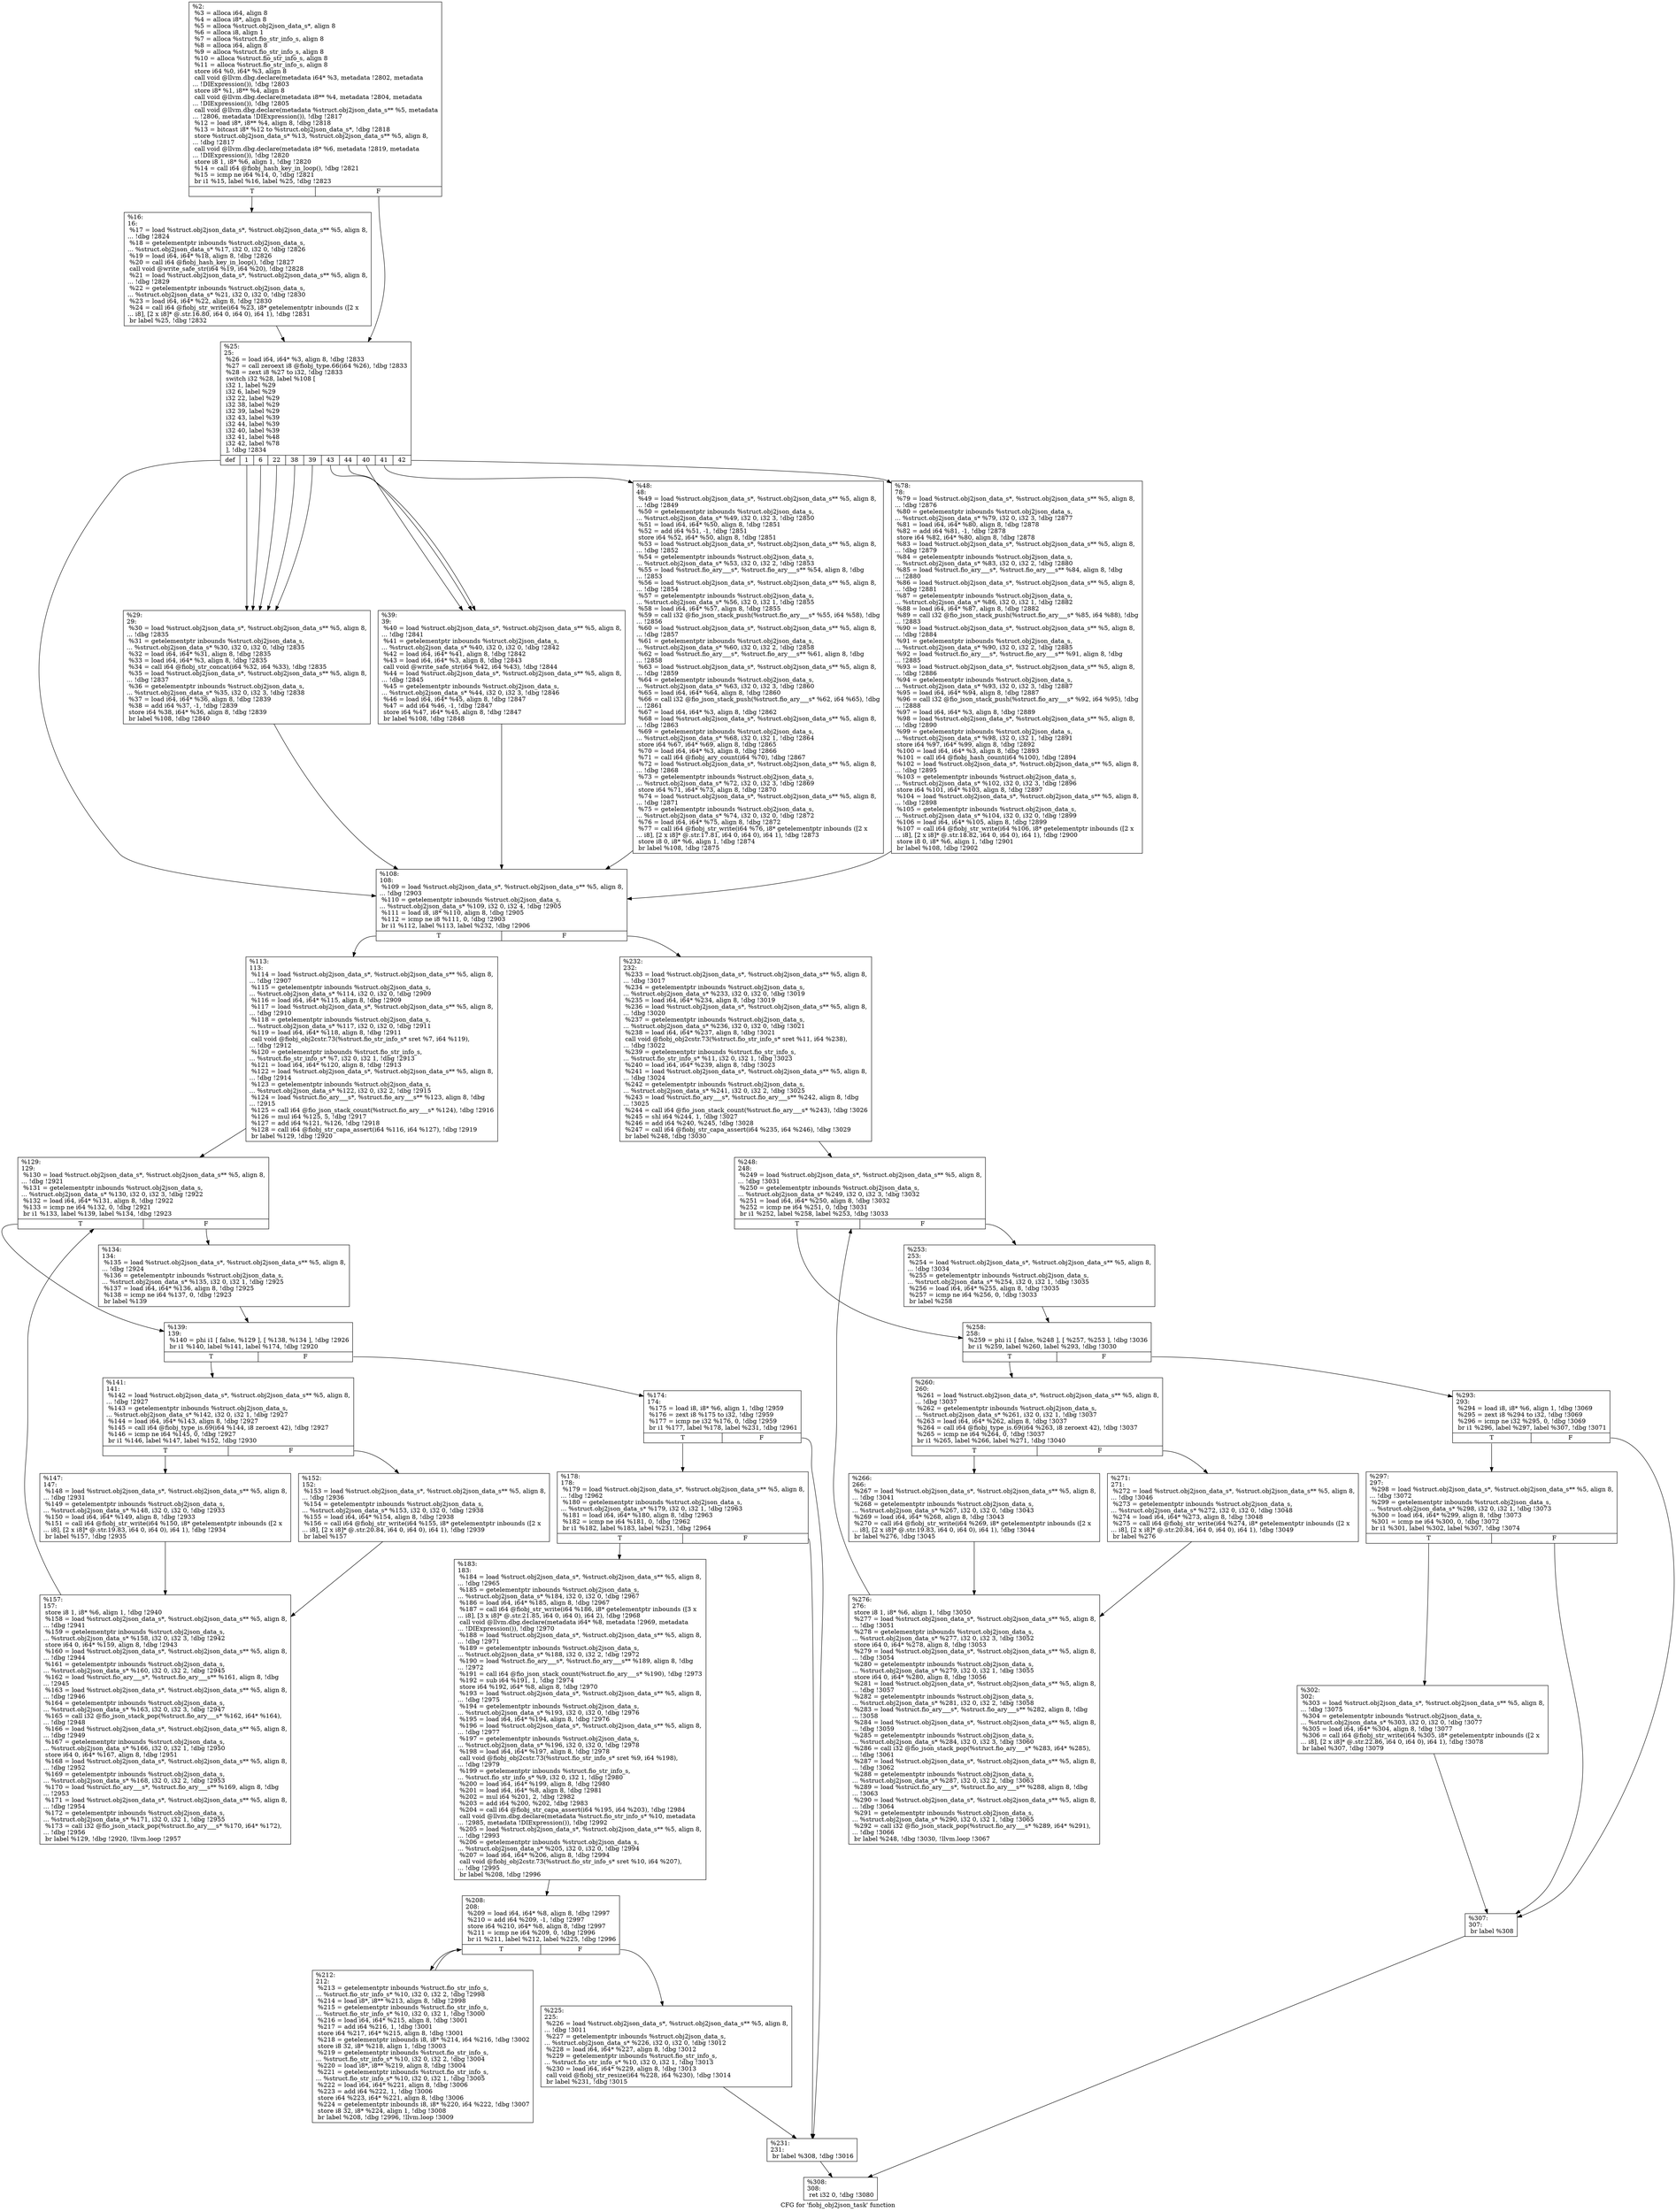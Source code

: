 digraph "CFG for 'fiobj_obj2json_task' function" {
	label="CFG for 'fiobj_obj2json_task' function";

	Node0x556851f25290 [shape=record,label="{%2:\l  %3 = alloca i64, align 8\l  %4 = alloca i8*, align 8\l  %5 = alloca %struct.obj2json_data_s*, align 8\l  %6 = alloca i8, align 1\l  %7 = alloca %struct.fio_str_info_s, align 8\l  %8 = alloca i64, align 8\l  %9 = alloca %struct.fio_str_info_s, align 8\l  %10 = alloca %struct.fio_str_info_s, align 8\l  %11 = alloca %struct.fio_str_info_s, align 8\l  store i64 %0, i64* %3, align 8\l  call void @llvm.dbg.declare(metadata i64* %3, metadata !2802, metadata\l... !DIExpression()), !dbg !2803\l  store i8* %1, i8** %4, align 8\l  call void @llvm.dbg.declare(metadata i8** %4, metadata !2804, metadata\l... !DIExpression()), !dbg !2805\l  call void @llvm.dbg.declare(metadata %struct.obj2json_data_s** %5, metadata\l... !2806, metadata !DIExpression()), !dbg !2817\l  %12 = load i8*, i8** %4, align 8, !dbg !2818\l  %13 = bitcast i8* %12 to %struct.obj2json_data_s*, !dbg !2818\l  store %struct.obj2json_data_s* %13, %struct.obj2json_data_s** %5, align 8,\l... !dbg !2817\l  call void @llvm.dbg.declare(metadata i8* %6, metadata !2819, metadata\l... !DIExpression()), !dbg !2820\l  store i8 1, i8* %6, align 1, !dbg !2820\l  %14 = call i64 @fiobj_hash_key_in_loop(), !dbg !2821\l  %15 = icmp ne i64 %14, 0, !dbg !2821\l  br i1 %15, label %16, label %25, !dbg !2823\l|{<s0>T|<s1>F}}"];
	Node0x556851f25290:s0 -> Node0x556851f28b20;
	Node0x556851f25290:s1 -> Node0x556851f28b70;
	Node0x556851f28b20 [shape=record,label="{%16:\l16:                                               \l  %17 = load %struct.obj2json_data_s*, %struct.obj2json_data_s** %5, align 8,\l... !dbg !2824\l  %18 = getelementptr inbounds %struct.obj2json_data_s,\l... %struct.obj2json_data_s* %17, i32 0, i32 0, !dbg !2826\l  %19 = load i64, i64* %18, align 8, !dbg !2826\l  %20 = call i64 @fiobj_hash_key_in_loop(), !dbg !2827\l  call void @write_safe_str(i64 %19, i64 %20), !dbg !2828\l  %21 = load %struct.obj2json_data_s*, %struct.obj2json_data_s** %5, align 8,\l... !dbg !2829\l  %22 = getelementptr inbounds %struct.obj2json_data_s,\l... %struct.obj2json_data_s* %21, i32 0, i32 0, !dbg !2830\l  %23 = load i64, i64* %22, align 8, !dbg !2830\l  %24 = call i64 @fiobj_str_write(i64 %23, i8* getelementptr inbounds ([2 x\l... i8], [2 x i8]* @.str.16.80, i64 0, i64 0), i64 1), !dbg !2831\l  br label %25, !dbg !2832\l}"];
	Node0x556851f28b20 -> Node0x556851f28b70;
	Node0x556851f28b70 [shape=record,label="{%25:\l25:                                               \l  %26 = load i64, i64* %3, align 8, !dbg !2833\l  %27 = call zeroext i8 @fiobj_type.66(i64 %26), !dbg !2833\l  %28 = zext i8 %27 to i32, !dbg !2833\l  switch i32 %28, label %108 [\l    i32 1, label %29\l    i32 6, label %29\l    i32 22, label %29\l    i32 38, label %29\l    i32 39, label %29\l    i32 43, label %39\l    i32 44, label %39\l    i32 40, label %39\l    i32 41, label %48\l    i32 42, label %78\l  ], !dbg !2834\l|{<s0>def|<s1>1|<s2>6|<s3>22|<s4>38|<s5>39|<s6>43|<s7>44|<s8>40|<s9>41|<s10>42}}"];
	Node0x556851f28b70:s0 -> Node0x556851f28d00;
	Node0x556851f28b70:s1 -> Node0x556851f28bc0;
	Node0x556851f28b70:s2 -> Node0x556851f28bc0;
	Node0x556851f28b70:s3 -> Node0x556851f28bc0;
	Node0x556851f28b70:s4 -> Node0x556851f28bc0;
	Node0x556851f28b70:s5 -> Node0x556851f28bc0;
	Node0x556851f28b70:s6 -> Node0x556851f28c10;
	Node0x556851f28b70:s7 -> Node0x556851f28c10;
	Node0x556851f28b70:s8 -> Node0x556851f28c10;
	Node0x556851f28b70:s9 -> Node0x556851f28c60;
	Node0x556851f28b70:s10 -> Node0x556851f28cb0;
	Node0x556851f28bc0 [shape=record,label="{%29:\l29:                                               \l  %30 = load %struct.obj2json_data_s*, %struct.obj2json_data_s** %5, align 8,\l... !dbg !2835\l  %31 = getelementptr inbounds %struct.obj2json_data_s,\l... %struct.obj2json_data_s* %30, i32 0, i32 0, !dbg !2835\l  %32 = load i64, i64* %31, align 8, !dbg !2835\l  %33 = load i64, i64* %3, align 8, !dbg !2835\l  %34 = call i64 @fiobj_str_concat(i64 %32, i64 %33), !dbg !2835\l  %35 = load %struct.obj2json_data_s*, %struct.obj2json_data_s** %5, align 8,\l... !dbg !2837\l  %36 = getelementptr inbounds %struct.obj2json_data_s,\l... %struct.obj2json_data_s* %35, i32 0, i32 3, !dbg !2838\l  %37 = load i64, i64* %36, align 8, !dbg !2839\l  %38 = add i64 %37, -1, !dbg !2839\l  store i64 %38, i64* %36, align 8, !dbg !2839\l  br label %108, !dbg !2840\l}"];
	Node0x556851f28bc0 -> Node0x556851f28d00;
	Node0x556851f28c10 [shape=record,label="{%39:\l39:                                               \l  %40 = load %struct.obj2json_data_s*, %struct.obj2json_data_s** %5, align 8,\l... !dbg !2841\l  %41 = getelementptr inbounds %struct.obj2json_data_s,\l... %struct.obj2json_data_s* %40, i32 0, i32 0, !dbg !2842\l  %42 = load i64, i64* %41, align 8, !dbg !2842\l  %43 = load i64, i64* %3, align 8, !dbg !2843\l  call void @write_safe_str(i64 %42, i64 %43), !dbg !2844\l  %44 = load %struct.obj2json_data_s*, %struct.obj2json_data_s** %5, align 8,\l... !dbg !2845\l  %45 = getelementptr inbounds %struct.obj2json_data_s,\l... %struct.obj2json_data_s* %44, i32 0, i32 3, !dbg !2846\l  %46 = load i64, i64* %45, align 8, !dbg !2847\l  %47 = add i64 %46, -1, !dbg !2847\l  store i64 %47, i64* %45, align 8, !dbg !2847\l  br label %108, !dbg !2848\l}"];
	Node0x556851f28c10 -> Node0x556851f28d00;
	Node0x556851f28c60 [shape=record,label="{%48:\l48:                                               \l  %49 = load %struct.obj2json_data_s*, %struct.obj2json_data_s** %5, align 8,\l... !dbg !2849\l  %50 = getelementptr inbounds %struct.obj2json_data_s,\l... %struct.obj2json_data_s* %49, i32 0, i32 3, !dbg !2850\l  %51 = load i64, i64* %50, align 8, !dbg !2851\l  %52 = add i64 %51, -1, !dbg !2851\l  store i64 %52, i64* %50, align 8, !dbg !2851\l  %53 = load %struct.obj2json_data_s*, %struct.obj2json_data_s** %5, align 8,\l... !dbg !2852\l  %54 = getelementptr inbounds %struct.obj2json_data_s,\l... %struct.obj2json_data_s* %53, i32 0, i32 2, !dbg !2853\l  %55 = load %struct.fio_ary___s*, %struct.fio_ary___s** %54, align 8, !dbg\l... !2853\l  %56 = load %struct.obj2json_data_s*, %struct.obj2json_data_s** %5, align 8,\l... !dbg !2854\l  %57 = getelementptr inbounds %struct.obj2json_data_s,\l... %struct.obj2json_data_s* %56, i32 0, i32 1, !dbg !2855\l  %58 = load i64, i64* %57, align 8, !dbg !2855\l  %59 = call i32 @fio_json_stack_push(%struct.fio_ary___s* %55, i64 %58), !dbg\l... !2856\l  %60 = load %struct.obj2json_data_s*, %struct.obj2json_data_s** %5, align 8,\l... !dbg !2857\l  %61 = getelementptr inbounds %struct.obj2json_data_s,\l... %struct.obj2json_data_s* %60, i32 0, i32 2, !dbg !2858\l  %62 = load %struct.fio_ary___s*, %struct.fio_ary___s** %61, align 8, !dbg\l... !2858\l  %63 = load %struct.obj2json_data_s*, %struct.obj2json_data_s** %5, align 8,\l... !dbg !2859\l  %64 = getelementptr inbounds %struct.obj2json_data_s,\l... %struct.obj2json_data_s* %63, i32 0, i32 3, !dbg !2860\l  %65 = load i64, i64* %64, align 8, !dbg !2860\l  %66 = call i32 @fio_json_stack_push(%struct.fio_ary___s* %62, i64 %65), !dbg\l... !2861\l  %67 = load i64, i64* %3, align 8, !dbg !2862\l  %68 = load %struct.obj2json_data_s*, %struct.obj2json_data_s** %5, align 8,\l... !dbg !2863\l  %69 = getelementptr inbounds %struct.obj2json_data_s,\l... %struct.obj2json_data_s* %68, i32 0, i32 1, !dbg !2864\l  store i64 %67, i64* %69, align 8, !dbg !2865\l  %70 = load i64, i64* %3, align 8, !dbg !2866\l  %71 = call i64 @fiobj_ary_count(i64 %70), !dbg !2867\l  %72 = load %struct.obj2json_data_s*, %struct.obj2json_data_s** %5, align 8,\l... !dbg !2868\l  %73 = getelementptr inbounds %struct.obj2json_data_s,\l... %struct.obj2json_data_s* %72, i32 0, i32 3, !dbg !2869\l  store i64 %71, i64* %73, align 8, !dbg !2870\l  %74 = load %struct.obj2json_data_s*, %struct.obj2json_data_s** %5, align 8,\l... !dbg !2871\l  %75 = getelementptr inbounds %struct.obj2json_data_s,\l... %struct.obj2json_data_s* %74, i32 0, i32 0, !dbg !2872\l  %76 = load i64, i64* %75, align 8, !dbg !2872\l  %77 = call i64 @fiobj_str_write(i64 %76, i8* getelementptr inbounds ([2 x\l... i8], [2 x i8]* @.str.17.81, i64 0, i64 0), i64 1), !dbg !2873\l  store i8 0, i8* %6, align 1, !dbg !2874\l  br label %108, !dbg !2875\l}"];
	Node0x556851f28c60 -> Node0x556851f28d00;
	Node0x556851f28cb0 [shape=record,label="{%78:\l78:                                               \l  %79 = load %struct.obj2json_data_s*, %struct.obj2json_data_s** %5, align 8,\l... !dbg !2876\l  %80 = getelementptr inbounds %struct.obj2json_data_s,\l... %struct.obj2json_data_s* %79, i32 0, i32 3, !dbg !2877\l  %81 = load i64, i64* %80, align 8, !dbg !2878\l  %82 = add i64 %81, -1, !dbg !2878\l  store i64 %82, i64* %80, align 8, !dbg !2878\l  %83 = load %struct.obj2json_data_s*, %struct.obj2json_data_s** %5, align 8,\l... !dbg !2879\l  %84 = getelementptr inbounds %struct.obj2json_data_s,\l... %struct.obj2json_data_s* %83, i32 0, i32 2, !dbg !2880\l  %85 = load %struct.fio_ary___s*, %struct.fio_ary___s** %84, align 8, !dbg\l... !2880\l  %86 = load %struct.obj2json_data_s*, %struct.obj2json_data_s** %5, align 8,\l... !dbg !2881\l  %87 = getelementptr inbounds %struct.obj2json_data_s,\l... %struct.obj2json_data_s* %86, i32 0, i32 1, !dbg !2882\l  %88 = load i64, i64* %87, align 8, !dbg !2882\l  %89 = call i32 @fio_json_stack_push(%struct.fio_ary___s* %85, i64 %88), !dbg\l... !2883\l  %90 = load %struct.obj2json_data_s*, %struct.obj2json_data_s** %5, align 8,\l... !dbg !2884\l  %91 = getelementptr inbounds %struct.obj2json_data_s,\l... %struct.obj2json_data_s* %90, i32 0, i32 2, !dbg !2885\l  %92 = load %struct.fio_ary___s*, %struct.fio_ary___s** %91, align 8, !dbg\l... !2885\l  %93 = load %struct.obj2json_data_s*, %struct.obj2json_data_s** %5, align 8,\l... !dbg !2886\l  %94 = getelementptr inbounds %struct.obj2json_data_s,\l... %struct.obj2json_data_s* %93, i32 0, i32 3, !dbg !2887\l  %95 = load i64, i64* %94, align 8, !dbg !2887\l  %96 = call i32 @fio_json_stack_push(%struct.fio_ary___s* %92, i64 %95), !dbg\l... !2888\l  %97 = load i64, i64* %3, align 8, !dbg !2889\l  %98 = load %struct.obj2json_data_s*, %struct.obj2json_data_s** %5, align 8,\l... !dbg !2890\l  %99 = getelementptr inbounds %struct.obj2json_data_s,\l... %struct.obj2json_data_s* %98, i32 0, i32 1, !dbg !2891\l  store i64 %97, i64* %99, align 8, !dbg !2892\l  %100 = load i64, i64* %3, align 8, !dbg !2893\l  %101 = call i64 @fiobj_hash_count(i64 %100), !dbg !2894\l  %102 = load %struct.obj2json_data_s*, %struct.obj2json_data_s** %5, align 8,\l... !dbg !2895\l  %103 = getelementptr inbounds %struct.obj2json_data_s,\l... %struct.obj2json_data_s* %102, i32 0, i32 3, !dbg !2896\l  store i64 %101, i64* %103, align 8, !dbg !2897\l  %104 = load %struct.obj2json_data_s*, %struct.obj2json_data_s** %5, align 8,\l... !dbg !2898\l  %105 = getelementptr inbounds %struct.obj2json_data_s,\l... %struct.obj2json_data_s* %104, i32 0, i32 0, !dbg !2899\l  %106 = load i64, i64* %105, align 8, !dbg !2899\l  %107 = call i64 @fiobj_str_write(i64 %106, i8* getelementptr inbounds ([2 x\l... i8], [2 x i8]* @.str.18.82, i64 0, i64 0), i64 1), !dbg !2900\l  store i8 0, i8* %6, align 1, !dbg !2901\l  br label %108, !dbg !2902\l}"];
	Node0x556851f28cb0 -> Node0x556851f28d00;
	Node0x556851f28d00 [shape=record,label="{%108:\l108:                                              \l  %109 = load %struct.obj2json_data_s*, %struct.obj2json_data_s** %5, align 8,\l... !dbg !2903\l  %110 = getelementptr inbounds %struct.obj2json_data_s,\l... %struct.obj2json_data_s* %109, i32 0, i32 4, !dbg !2905\l  %111 = load i8, i8* %110, align 8, !dbg !2905\l  %112 = icmp ne i8 %111, 0, !dbg !2903\l  br i1 %112, label %113, label %232, !dbg !2906\l|{<s0>T|<s1>F}}"];
	Node0x556851f28d00:s0 -> Node0x556851f28d50;
	Node0x556851f28d00:s1 -> Node0x556851f29200;
	Node0x556851f28d50 [shape=record,label="{%113:\l113:                                              \l  %114 = load %struct.obj2json_data_s*, %struct.obj2json_data_s** %5, align 8,\l... !dbg !2907\l  %115 = getelementptr inbounds %struct.obj2json_data_s,\l... %struct.obj2json_data_s* %114, i32 0, i32 0, !dbg !2909\l  %116 = load i64, i64* %115, align 8, !dbg !2909\l  %117 = load %struct.obj2json_data_s*, %struct.obj2json_data_s** %5, align 8,\l... !dbg !2910\l  %118 = getelementptr inbounds %struct.obj2json_data_s,\l... %struct.obj2json_data_s* %117, i32 0, i32 0, !dbg !2911\l  %119 = load i64, i64* %118, align 8, !dbg !2911\l  call void @fiobj_obj2cstr.73(%struct.fio_str_info_s* sret %7, i64 %119),\l... !dbg !2912\l  %120 = getelementptr inbounds %struct.fio_str_info_s,\l... %struct.fio_str_info_s* %7, i32 0, i32 1, !dbg !2913\l  %121 = load i64, i64* %120, align 8, !dbg !2913\l  %122 = load %struct.obj2json_data_s*, %struct.obj2json_data_s** %5, align 8,\l... !dbg !2914\l  %123 = getelementptr inbounds %struct.obj2json_data_s,\l... %struct.obj2json_data_s* %122, i32 0, i32 2, !dbg !2915\l  %124 = load %struct.fio_ary___s*, %struct.fio_ary___s** %123, align 8, !dbg\l... !2915\l  %125 = call i64 @fio_json_stack_count(%struct.fio_ary___s* %124), !dbg !2916\l  %126 = mul i64 %125, 5, !dbg !2917\l  %127 = add i64 %121, %126, !dbg !2918\l  %128 = call i64 @fiobj_str_capa_assert(i64 %116, i64 %127), !dbg !2919\l  br label %129, !dbg !2920\l}"];
	Node0x556851f28d50 -> Node0x556851f28da0;
	Node0x556851f28da0 [shape=record,label="{%129:\l129:                                              \l  %130 = load %struct.obj2json_data_s*, %struct.obj2json_data_s** %5, align 8,\l... !dbg !2921\l  %131 = getelementptr inbounds %struct.obj2json_data_s,\l... %struct.obj2json_data_s* %130, i32 0, i32 3, !dbg !2922\l  %132 = load i64, i64* %131, align 8, !dbg !2922\l  %133 = icmp ne i64 %132, 0, !dbg !2921\l  br i1 %133, label %139, label %134, !dbg !2923\l|{<s0>T|<s1>F}}"];
	Node0x556851f28da0:s0 -> Node0x556851f28e40;
	Node0x556851f28da0:s1 -> Node0x556851f28df0;
	Node0x556851f28df0 [shape=record,label="{%134:\l134:                                              \l  %135 = load %struct.obj2json_data_s*, %struct.obj2json_data_s** %5, align 8,\l... !dbg !2924\l  %136 = getelementptr inbounds %struct.obj2json_data_s,\l... %struct.obj2json_data_s* %135, i32 0, i32 1, !dbg !2925\l  %137 = load i64, i64* %136, align 8, !dbg !2925\l  %138 = icmp ne i64 %137, 0, !dbg !2923\l  br label %139\l}"];
	Node0x556851f28df0 -> Node0x556851f28e40;
	Node0x556851f28e40 [shape=record,label="{%139:\l139:                                              \l  %140 = phi i1 [ false, %129 ], [ %138, %134 ], !dbg !2926\l  br i1 %140, label %141, label %174, !dbg !2920\l|{<s0>T|<s1>F}}"];
	Node0x556851f28e40:s0 -> Node0x556851f28e90;
	Node0x556851f28e40:s1 -> Node0x556851f28fd0;
	Node0x556851f28e90 [shape=record,label="{%141:\l141:                                              \l  %142 = load %struct.obj2json_data_s*, %struct.obj2json_data_s** %5, align 8,\l... !dbg !2927\l  %143 = getelementptr inbounds %struct.obj2json_data_s,\l... %struct.obj2json_data_s* %142, i32 0, i32 1, !dbg !2927\l  %144 = load i64, i64* %143, align 8, !dbg !2927\l  %145 = call i64 @fiobj_type_is.69(i64 %144, i8 zeroext 42), !dbg !2927\l  %146 = icmp ne i64 %145, 0, !dbg !2927\l  br i1 %146, label %147, label %152, !dbg !2930\l|{<s0>T|<s1>F}}"];
	Node0x556851f28e90:s0 -> Node0x556851f28ee0;
	Node0x556851f28e90:s1 -> Node0x556851f28f30;
	Node0x556851f28ee0 [shape=record,label="{%147:\l147:                                              \l  %148 = load %struct.obj2json_data_s*, %struct.obj2json_data_s** %5, align 8,\l... !dbg !2931\l  %149 = getelementptr inbounds %struct.obj2json_data_s,\l... %struct.obj2json_data_s* %148, i32 0, i32 0, !dbg !2933\l  %150 = load i64, i64* %149, align 8, !dbg !2933\l  %151 = call i64 @fiobj_str_write(i64 %150, i8* getelementptr inbounds ([2 x\l... i8], [2 x i8]* @.str.19.83, i64 0, i64 0), i64 1), !dbg !2934\l  br label %157, !dbg !2935\l}"];
	Node0x556851f28ee0 -> Node0x556851f28f80;
	Node0x556851f28f30 [shape=record,label="{%152:\l152:                                              \l  %153 = load %struct.obj2json_data_s*, %struct.obj2json_data_s** %5, align 8,\l... !dbg !2936\l  %154 = getelementptr inbounds %struct.obj2json_data_s,\l... %struct.obj2json_data_s* %153, i32 0, i32 0, !dbg !2938\l  %155 = load i64, i64* %154, align 8, !dbg !2938\l  %156 = call i64 @fiobj_str_write(i64 %155, i8* getelementptr inbounds ([2 x\l... i8], [2 x i8]* @.str.20.84, i64 0, i64 0), i64 1), !dbg !2939\l  br label %157\l}"];
	Node0x556851f28f30 -> Node0x556851f28f80;
	Node0x556851f28f80 [shape=record,label="{%157:\l157:                                              \l  store i8 1, i8* %6, align 1, !dbg !2940\l  %158 = load %struct.obj2json_data_s*, %struct.obj2json_data_s** %5, align 8,\l... !dbg !2941\l  %159 = getelementptr inbounds %struct.obj2json_data_s,\l... %struct.obj2json_data_s* %158, i32 0, i32 3, !dbg !2942\l  store i64 0, i64* %159, align 8, !dbg !2943\l  %160 = load %struct.obj2json_data_s*, %struct.obj2json_data_s** %5, align 8,\l... !dbg !2944\l  %161 = getelementptr inbounds %struct.obj2json_data_s,\l... %struct.obj2json_data_s* %160, i32 0, i32 2, !dbg !2945\l  %162 = load %struct.fio_ary___s*, %struct.fio_ary___s** %161, align 8, !dbg\l... !2945\l  %163 = load %struct.obj2json_data_s*, %struct.obj2json_data_s** %5, align 8,\l... !dbg !2946\l  %164 = getelementptr inbounds %struct.obj2json_data_s,\l... %struct.obj2json_data_s* %163, i32 0, i32 3, !dbg !2947\l  %165 = call i32 @fio_json_stack_pop(%struct.fio_ary___s* %162, i64* %164),\l... !dbg !2948\l  %166 = load %struct.obj2json_data_s*, %struct.obj2json_data_s** %5, align 8,\l... !dbg !2949\l  %167 = getelementptr inbounds %struct.obj2json_data_s,\l... %struct.obj2json_data_s* %166, i32 0, i32 1, !dbg !2950\l  store i64 0, i64* %167, align 8, !dbg !2951\l  %168 = load %struct.obj2json_data_s*, %struct.obj2json_data_s** %5, align 8,\l... !dbg !2952\l  %169 = getelementptr inbounds %struct.obj2json_data_s,\l... %struct.obj2json_data_s* %168, i32 0, i32 2, !dbg !2953\l  %170 = load %struct.fio_ary___s*, %struct.fio_ary___s** %169, align 8, !dbg\l... !2953\l  %171 = load %struct.obj2json_data_s*, %struct.obj2json_data_s** %5, align 8,\l... !dbg !2954\l  %172 = getelementptr inbounds %struct.obj2json_data_s,\l... %struct.obj2json_data_s* %171, i32 0, i32 1, !dbg !2955\l  %173 = call i32 @fio_json_stack_pop(%struct.fio_ary___s* %170, i64* %172),\l... !dbg !2956\l  br label %129, !dbg !2920, !llvm.loop !2957\l}"];
	Node0x556851f28f80 -> Node0x556851f28da0;
	Node0x556851f28fd0 [shape=record,label="{%174:\l174:                                              \l  %175 = load i8, i8* %6, align 1, !dbg !2959\l  %176 = zext i8 %175 to i32, !dbg !2959\l  %177 = icmp ne i32 %176, 0, !dbg !2959\l  br i1 %177, label %178, label %231, !dbg !2961\l|{<s0>T|<s1>F}}"];
	Node0x556851f28fd0:s0 -> Node0x556851f29020;
	Node0x556851f28fd0:s1 -> Node0x556851f291b0;
	Node0x556851f29020 [shape=record,label="{%178:\l178:                                              \l  %179 = load %struct.obj2json_data_s*, %struct.obj2json_data_s** %5, align 8,\l... !dbg !2962\l  %180 = getelementptr inbounds %struct.obj2json_data_s,\l... %struct.obj2json_data_s* %179, i32 0, i32 1, !dbg !2963\l  %181 = load i64, i64* %180, align 8, !dbg !2963\l  %182 = icmp ne i64 %181, 0, !dbg !2962\l  br i1 %182, label %183, label %231, !dbg !2964\l|{<s0>T|<s1>F}}"];
	Node0x556851f29020:s0 -> Node0x556851f29070;
	Node0x556851f29020:s1 -> Node0x556851f291b0;
	Node0x556851f29070 [shape=record,label="{%183:\l183:                                              \l  %184 = load %struct.obj2json_data_s*, %struct.obj2json_data_s** %5, align 8,\l... !dbg !2965\l  %185 = getelementptr inbounds %struct.obj2json_data_s,\l... %struct.obj2json_data_s* %184, i32 0, i32 0, !dbg !2967\l  %186 = load i64, i64* %185, align 8, !dbg !2967\l  %187 = call i64 @fiobj_str_write(i64 %186, i8* getelementptr inbounds ([3 x\l... i8], [3 x i8]* @.str.21.85, i64 0, i64 0), i64 2), !dbg !2968\l  call void @llvm.dbg.declare(metadata i64* %8, metadata !2969, metadata\l... !DIExpression()), !dbg !2970\l  %188 = load %struct.obj2json_data_s*, %struct.obj2json_data_s** %5, align 8,\l... !dbg !2971\l  %189 = getelementptr inbounds %struct.obj2json_data_s,\l... %struct.obj2json_data_s* %188, i32 0, i32 2, !dbg !2972\l  %190 = load %struct.fio_ary___s*, %struct.fio_ary___s** %189, align 8, !dbg\l... !2972\l  %191 = call i64 @fio_json_stack_count(%struct.fio_ary___s* %190), !dbg !2973\l  %192 = sub i64 %191, 1, !dbg !2974\l  store i64 %192, i64* %8, align 8, !dbg !2970\l  %193 = load %struct.obj2json_data_s*, %struct.obj2json_data_s** %5, align 8,\l... !dbg !2975\l  %194 = getelementptr inbounds %struct.obj2json_data_s,\l... %struct.obj2json_data_s* %193, i32 0, i32 0, !dbg !2976\l  %195 = load i64, i64* %194, align 8, !dbg !2976\l  %196 = load %struct.obj2json_data_s*, %struct.obj2json_data_s** %5, align 8,\l... !dbg !2977\l  %197 = getelementptr inbounds %struct.obj2json_data_s,\l... %struct.obj2json_data_s* %196, i32 0, i32 0, !dbg !2978\l  %198 = load i64, i64* %197, align 8, !dbg !2978\l  call void @fiobj_obj2cstr.73(%struct.fio_str_info_s* sret %9, i64 %198),\l... !dbg !2979\l  %199 = getelementptr inbounds %struct.fio_str_info_s,\l... %struct.fio_str_info_s* %9, i32 0, i32 1, !dbg !2980\l  %200 = load i64, i64* %199, align 8, !dbg !2980\l  %201 = load i64, i64* %8, align 8, !dbg !2981\l  %202 = mul i64 %201, 2, !dbg !2982\l  %203 = add i64 %200, %202, !dbg !2983\l  %204 = call i64 @fiobj_str_capa_assert(i64 %195, i64 %203), !dbg !2984\l  call void @llvm.dbg.declare(metadata %struct.fio_str_info_s* %10, metadata\l... !2985, metadata !DIExpression()), !dbg !2992\l  %205 = load %struct.obj2json_data_s*, %struct.obj2json_data_s** %5, align 8,\l... !dbg !2993\l  %206 = getelementptr inbounds %struct.obj2json_data_s,\l... %struct.obj2json_data_s* %205, i32 0, i32 0, !dbg !2994\l  %207 = load i64, i64* %206, align 8, !dbg !2994\l  call void @fiobj_obj2cstr.73(%struct.fio_str_info_s* sret %10, i64 %207),\l... !dbg !2995\l  br label %208, !dbg !2996\l}"];
	Node0x556851f29070 -> Node0x556851f290c0;
	Node0x556851f290c0 [shape=record,label="{%208:\l208:                                              \l  %209 = load i64, i64* %8, align 8, !dbg !2997\l  %210 = add i64 %209, -1, !dbg !2997\l  store i64 %210, i64* %8, align 8, !dbg !2997\l  %211 = icmp ne i64 %209, 0, !dbg !2996\l  br i1 %211, label %212, label %225, !dbg !2996\l|{<s0>T|<s1>F}}"];
	Node0x556851f290c0:s0 -> Node0x556851f29110;
	Node0x556851f290c0:s1 -> Node0x556851f29160;
	Node0x556851f29110 [shape=record,label="{%212:\l212:                                              \l  %213 = getelementptr inbounds %struct.fio_str_info_s,\l... %struct.fio_str_info_s* %10, i32 0, i32 2, !dbg !2998\l  %214 = load i8*, i8** %213, align 8, !dbg !2998\l  %215 = getelementptr inbounds %struct.fio_str_info_s,\l... %struct.fio_str_info_s* %10, i32 0, i32 1, !dbg !3000\l  %216 = load i64, i64* %215, align 8, !dbg !3001\l  %217 = add i64 %216, 1, !dbg !3001\l  store i64 %217, i64* %215, align 8, !dbg !3001\l  %218 = getelementptr inbounds i8, i8* %214, i64 %216, !dbg !3002\l  store i8 32, i8* %218, align 1, !dbg !3003\l  %219 = getelementptr inbounds %struct.fio_str_info_s,\l... %struct.fio_str_info_s* %10, i32 0, i32 2, !dbg !3004\l  %220 = load i8*, i8** %219, align 8, !dbg !3004\l  %221 = getelementptr inbounds %struct.fio_str_info_s,\l... %struct.fio_str_info_s* %10, i32 0, i32 1, !dbg !3005\l  %222 = load i64, i64* %221, align 8, !dbg !3006\l  %223 = add i64 %222, 1, !dbg !3006\l  store i64 %223, i64* %221, align 8, !dbg !3006\l  %224 = getelementptr inbounds i8, i8* %220, i64 %222, !dbg !3007\l  store i8 32, i8* %224, align 1, !dbg !3008\l  br label %208, !dbg !2996, !llvm.loop !3009\l}"];
	Node0x556851f29110 -> Node0x556851f290c0;
	Node0x556851f29160 [shape=record,label="{%225:\l225:                                              \l  %226 = load %struct.obj2json_data_s*, %struct.obj2json_data_s** %5, align 8,\l... !dbg !3011\l  %227 = getelementptr inbounds %struct.obj2json_data_s,\l... %struct.obj2json_data_s* %226, i32 0, i32 0, !dbg !3012\l  %228 = load i64, i64* %227, align 8, !dbg !3012\l  %229 = getelementptr inbounds %struct.fio_str_info_s,\l... %struct.fio_str_info_s* %10, i32 0, i32 1, !dbg !3013\l  %230 = load i64, i64* %229, align 8, !dbg !3013\l  call void @fiobj_str_resize(i64 %228, i64 %230), !dbg !3014\l  br label %231, !dbg !3015\l}"];
	Node0x556851f29160 -> Node0x556851f291b0;
	Node0x556851f291b0 [shape=record,label="{%231:\l231:                                              \l  br label %308, !dbg !3016\l}"];
	Node0x556851f291b0 -> Node0x556851f295c0;
	Node0x556851f29200 [shape=record,label="{%232:\l232:                                              \l  %233 = load %struct.obj2json_data_s*, %struct.obj2json_data_s** %5, align 8,\l... !dbg !3017\l  %234 = getelementptr inbounds %struct.obj2json_data_s,\l... %struct.obj2json_data_s* %233, i32 0, i32 0, !dbg !3019\l  %235 = load i64, i64* %234, align 8, !dbg !3019\l  %236 = load %struct.obj2json_data_s*, %struct.obj2json_data_s** %5, align 8,\l... !dbg !3020\l  %237 = getelementptr inbounds %struct.obj2json_data_s,\l... %struct.obj2json_data_s* %236, i32 0, i32 0, !dbg !3021\l  %238 = load i64, i64* %237, align 8, !dbg !3021\l  call void @fiobj_obj2cstr.73(%struct.fio_str_info_s* sret %11, i64 %238),\l... !dbg !3022\l  %239 = getelementptr inbounds %struct.fio_str_info_s,\l... %struct.fio_str_info_s* %11, i32 0, i32 1, !dbg !3023\l  %240 = load i64, i64* %239, align 8, !dbg !3023\l  %241 = load %struct.obj2json_data_s*, %struct.obj2json_data_s** %5, align 8,\l... !dbg !3024\l  %242 = getelementptr inbounds %struct.obj2json_data_s,\l... %struct.obj2json_data_s* %241, i32 0, i32 2, !dbg !3025\l  %243 = load %struct.fio_ary___s*, %struct.fio_ary___s** %242, align 8, !dbg\l... !3025\l  %244 = call i64 @fio_json_stack_count(%struct.fio_ary___s* %243), !dbg !3026\l  %245 = shl i64 %244, 1, !dbg !3027\l  %246 = add i64 %240, %245, !dbg !3028\l  %247 = call i64 @fiobj_str_capa_assert(i64 %235, i64 %246), !dbg !3029\l  br label %248, !dbg !3030\l}"];
	Node0x556851f29200 -> Node0x556851f29250;
	Node0x556851f29250 [shape=record,label="{%248:\l248:                                              \l  %249 = load %struct.obj2json_data_s*, %struct.obj2json_data_s** %5, align 8,\l... !dbg !3031\l  %250 = getelementptr inbounds %struct.obj2json_data_s,\l... %struct.obj2json_data_s* %249, i32 0, i32 3, !dbg !3032\l  %251 = load i64, i64* %250, align 8, !dbg !3032\l  %252 = icmp ne i64 %251, 0, !dbg !3031\l  br i1 %252, label %258, label %253, !dbg !3033\l|{<s0>T|<s1>F}}"];
	Node0x556851f29250:s0 -> Node0x556851f292f0;
	Node0x556851f29250:s1 -> Node0x556851f292a0;
	Node0x556851f292a0 [shape=record,label="{%253:\l253:                                              \l  %254 = load %struct.obj2json_data_s*, %struct.obj2json_data_s** %5, align 8,\l... !dbg !3034\l  %255 = getelementptr inbounds %struct.obj2json_data_s,\l... %struct.obj2json_data_s* %254, i32 0, i32 1, !dbg !3035\l  %256 = load i64, i64* %255, align 8, !dbg !3035\l  %257 = icmp ne i64 %256, 0, !dbg !3033\l  br label %258\l}"];
	Node0x556851f292a0 -> Node0x556851f292f0;
	Node0x556851f292f0 [shape=record,label="{%258:\l258:                                              \l  %259 = phi i1 [ false, %248 ], [ %257, %253 ], !dbg !3036\l  br i1 %259, label %260, label %293, !dbg !3030\l|{<s0>T|<s1>F}}"];
	Node0x556851f292f0:s0 -> Node0x556851f29340;
	Node0x556851f292f0:s1 -> Node0x556851f29480;
	Node0x556851f29340 [shape=record,label="{%260:\l260:                                              \l  %261 = load %struct.obj2json_data_s*, %struct.obj2json_data_s** %5, align 8,\l... !dbg !3037\l  %262 = getelementptr inbounds %struct.obj2json_data_s,\l... %struct.obj2json_data_s* %261, i32 0, i32 1, !dbg !3037\l  %263 = load i64, i64* %262, align 8, !dbg !3037\l  %264 = call i64 @fiobj_type_is.69(i64 %263, i8 zeroext 42), !dbg !3037\l  %265 = icmp ne i64 %264, 0, !dbg !3037\l  br i1 %265, label %266, label %271, !dbg !3040\l|{<s0>T|<s1>F}}"];
	Node0x556851f29340:s0 -> Node0x556851f29390;
	Node0x556851f29340:s1 -> Node0x556851f293e0;
	Node0x556851f29390 [shape=record,label="{%266:\l266:                                              \l  %267 = load %struct.obj2json_data_s*, %struct.obj2json_data_s** %5, align 8,\l... !dbg !3041\l  %268 = getelementptr inbounds %struct.obj2json_data_s,\l... %struct.obj2json_data_s* %267, i32 0, i32 0, !dbg !3043\l  %269 = load i64, i64* %268, align 8, !dbg !3043\l  %270 = call i64 @fiobj_str_write(i64 %269, i8* getelementptr inbounds ([2 x\l... i8], [2 x i8]* @.str.19.83, i64 0, i64 0), i64 1), !dbg !3044\l  br label %276, !dbg !3045\l}"];
	Node0x556851f29390 -> Node0x556851f29430;
	Node0x556851f293e0 [shape=record,label="{%271:\l271:                                              \l  %272 = load %struct.obj2json_data_s*, %struct.obj2json_data_s** %5, align 8,\l... !dbg !3046\l  %273 = getelementptr inbounds %struct.obj2json_data_s,\l... %struct.obj2json_data_s* %272, i32 0, i32 0, !dbg !3048\l  %274 = load i64, i64* %273, align 8, !dbg !3048\l  %275 = call i64 @fiobj_str_write(i64 %274, i8* getelementptr inbounds ([2 x\l... i8], [2 x i8]* @.str.20.84, i64 0, i64 0), i64 1), !dbg !3049\l  br label %276\l}"];
	Node0x556851f293e0 -> Node0x556851f29430;
	Node0x556851f29430 [shape=record,label="{%276:\l276:                                              \l  store i8 1, i8* %6, align 1, !dbg !3050\l  %277 = load %struct.obj2json_data_s*, %struct.obj2json_data_s** %5, align 8,\l... !dbg !3051\l  %278 = getelementptr inbounds %struct.obj2json_data_s,\l... %struct.obj2json_data_s* %277, i32 0, i32 3, !dbg !3052\l  store i64 0, i64* %278, align 8, !dbg !3053\l  %279 = load %struct.obj2json_data_s*, %struct.obj2json_data_s** %5, align 8,\l... !dbg !3054\l  %280 = getelementptr inbounds %struct.obj2json_data_s,\l... %struct.obj2json_data_s* %279, i32 0, i32 1, !dbg !3055\l  store i64 0, i64* %280, align 8, !dbg !3056\l  %281 = load %struct.obj2json_data_s*, %struct.obj2json_data_s** %5, align 8,\l... !dbg !3057\l  %282 = getelementptr inbounds %struct.obj2json_data_s,\l... %struct.obj2json_data_s* %281, i32 0, i32 2, !dbg !3058\l  %283 = load %struct.fio_ary___s*, %struct.fio_ary___s** %282, align 8, !dbg\l... !3058\l  %284 = load %struct.obj2json_data_s*, %struct.obj2json_data_s** %5, align 8,\l... !dbg !3059\l  %285 = getelementptr inbounds %struct.obj2json_data_s,\l... %struct.obj2json_data_s* %284, i32 0, i32 3, !dbg !3060\l  %286 = call i32 @fio_json_stack_pop(%struct.fio_ary___s* %283, i64* %285),\l... !dbg !3061\l  %287 = load %struct.obj2json_data_s*, %struct.obj2json_data_s** %5, align 8,\l... !dbg !3062\l  %288 = getelementptr inbounds %struct.obj2json_data_s,\l... %struct.obj2json_data_s* %287, i32 0, i32 2, !dbg !3063\l  %289 = load %struct.fio_ary___s*, %struct.fio_ary___s** %288, align 8, !dbg\l... !3063\l  %290 = load %struct.obj2json_data_s*, %struct.obj2json_data_s** %5, align 8,\l... !dbg !3064\l  %291 = getelementptr inbounds %struct.obj2json_data_s,\l... %struct.obj2json_data_s* %290, i32 0, i32 1, !dbg !3065\l  %292 = call i32 @fio_json_stack_pop(%struct.fio_ary___s* %289, i64* %291),\l... !dbg !3066\l  br label %248, !dbg !3030, !llvm.loop !3067\l}"];
	Node0x556851f29430 -> Node0x556851f29250;
	Node0x556851f29480 [shape=record,label="{%293:\l293:                                              \l  %294 = load i8, i8* %6, align 1, !dbg !3069\l  %295 = zext i8 %294 to i32, !dbg !3069\l  %296 = icmp ne i32 %295, 0, !dbg !3069\l  br i1 %296, label %297, label %307, !dbg !3071\l|{<s0>T|<s1>F}}"];
	Node0x556851f29480:s0 -> Node0x556851f294d0;
	Node0x556851f29480:s1 -> Node0x556851f29570;
	Node0x556851f294d0 [shape=record,label="{%297:\l297:                                              \l  %298 = load %struct.obj2json_data_s*, %struct.obj2json_data_s** %5, align 8,\l... !dbg !3072\l  %299 = getelementptr inbounds %struct.obj2json_data_s,\l... %struct.obj2json_data_s* %298, i32 0, i32 1, !dbg !3073\l  %300 = load i64, i64* %299, align 8, !dbg !3073\l  %301 = icmp ne i64 %300, 0, !dbg !3072\l  br i1 %301, label %302, label %307, !dbg !3074\l|{<s0>T|<s1>F}}"];
	Node0x556851f294d0:s0 -> Node0x556851f29520;
	Node0x556851f294d0:s1 -> Node0x556851f29570;
	Node0x556851f29520 [shape=record,label="{%302:\l302:                                              \l  %303 = load %struct.obj2json_data_s*, %struct.obj2json_data_s** %5, align 8,\l... !dbg !3075\l  %304 = getelementptr inbounds %struct.obj2json_data_s,\l... %struct.obj2json_data_s* %303, i32 0, i32 0, !dbg !3077\l  %305 = load i64, i64* %304, align 8, !dbg !3077\l  %306 = call i64 @fiobj_str_write(i64 %305, i8* getelementptr inbounds ([2 x\l... i8], [2 x i8]* @.str.22.86, i64 0, i64 0), i64 1), !dbg !3078\l  br label %307, !dbg !3079\l}"];
	Node0x556851f29520 -> Node0x556851f29570;
	Node0x556851f29570 [shape=record,label="{%307:\l307:                                              \l  br label %308\l}"];
	Node0x556851f29570 -> Node0x556851f295c0;
	Node0x556851f295c0 [shape=record,label="{%308:\l308:                                              \l  ret i32 0, !dbg !3080\l}"];
}
